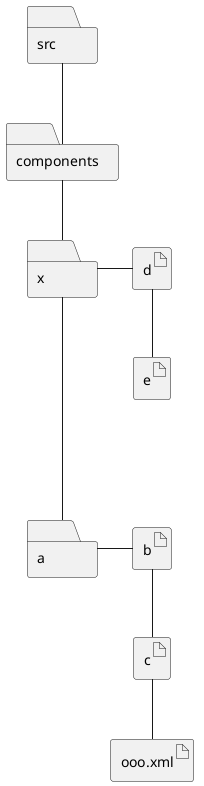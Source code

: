 @startuml

folder src {
}

folder components {
}

folder x{
}

artifact "ooo.xml" {
}
folder a {
}
artifact b {
}
artifact c {
}
artifact d {
}
artifact e {
}

src -- components 
components -- x
x-r- d
d -d-e
x -d--- a
a -r- b
b -d- c
c -d- [ooo.xml]

@enduml
